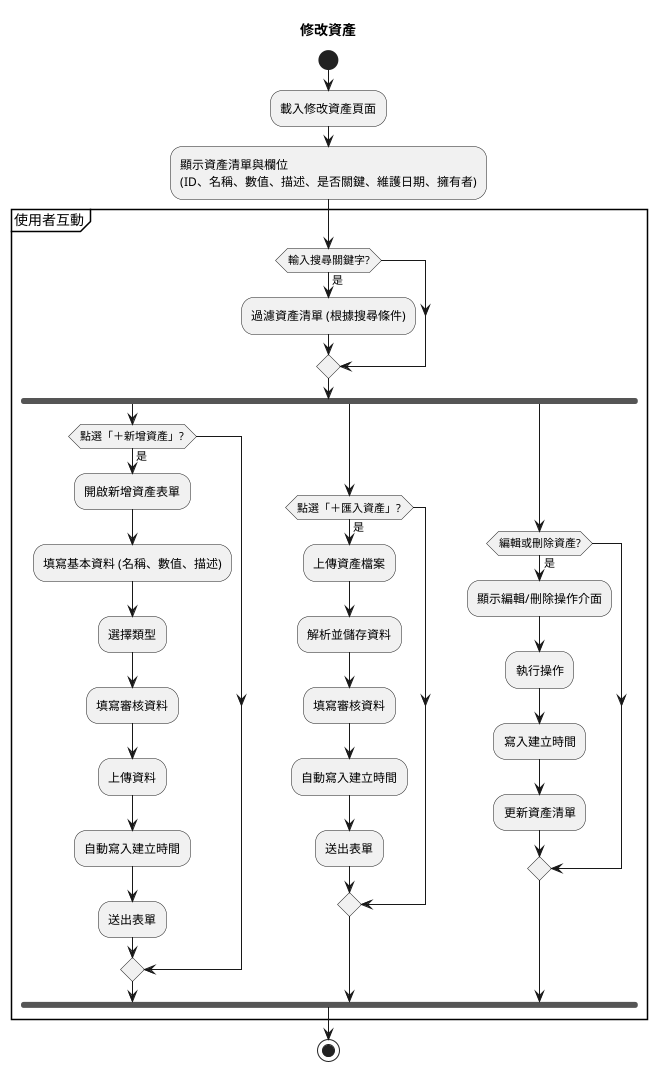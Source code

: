 @startuml edit_asset_activity
title 修改資產
start

:載入修改資產頁面;

:顯示資產清單與欄位
(ID、名稱、數值、描述、是否關鍵、維護日期、擁有者);

partition "使用者互動" {

    if (輸入搜尋關鍵字?) then (是)
        :過濾資產清單 (根據搜尋條件);
    endif
    fork
        if (點選「＋新增資產」?) then (是)
            :開啟新增資產表單;
            :填寫基本資料 (名稱、數值、描述);
            :選擇類型;
            :填寫審核資料;
            :上傳資料;
            :自動寫入建立時間;
            :送出表單;
        endif
    fork again
        if (點選「＋匯入資產」?) then (是)
            :上傳資產檔案;
            :解析並儲存資料;
            :填寫審核資料;
            :自動寫入建立時間;
            :送出表單;
        endif
    fork again
        if (編輯或刪除資產?) then (是)
            :顯示編輯/刪除操作介面;
            :執行操作;
            :寫入建立時間;
            :更新資產清單;
        endif
    end fork
}

stop

@enduml
